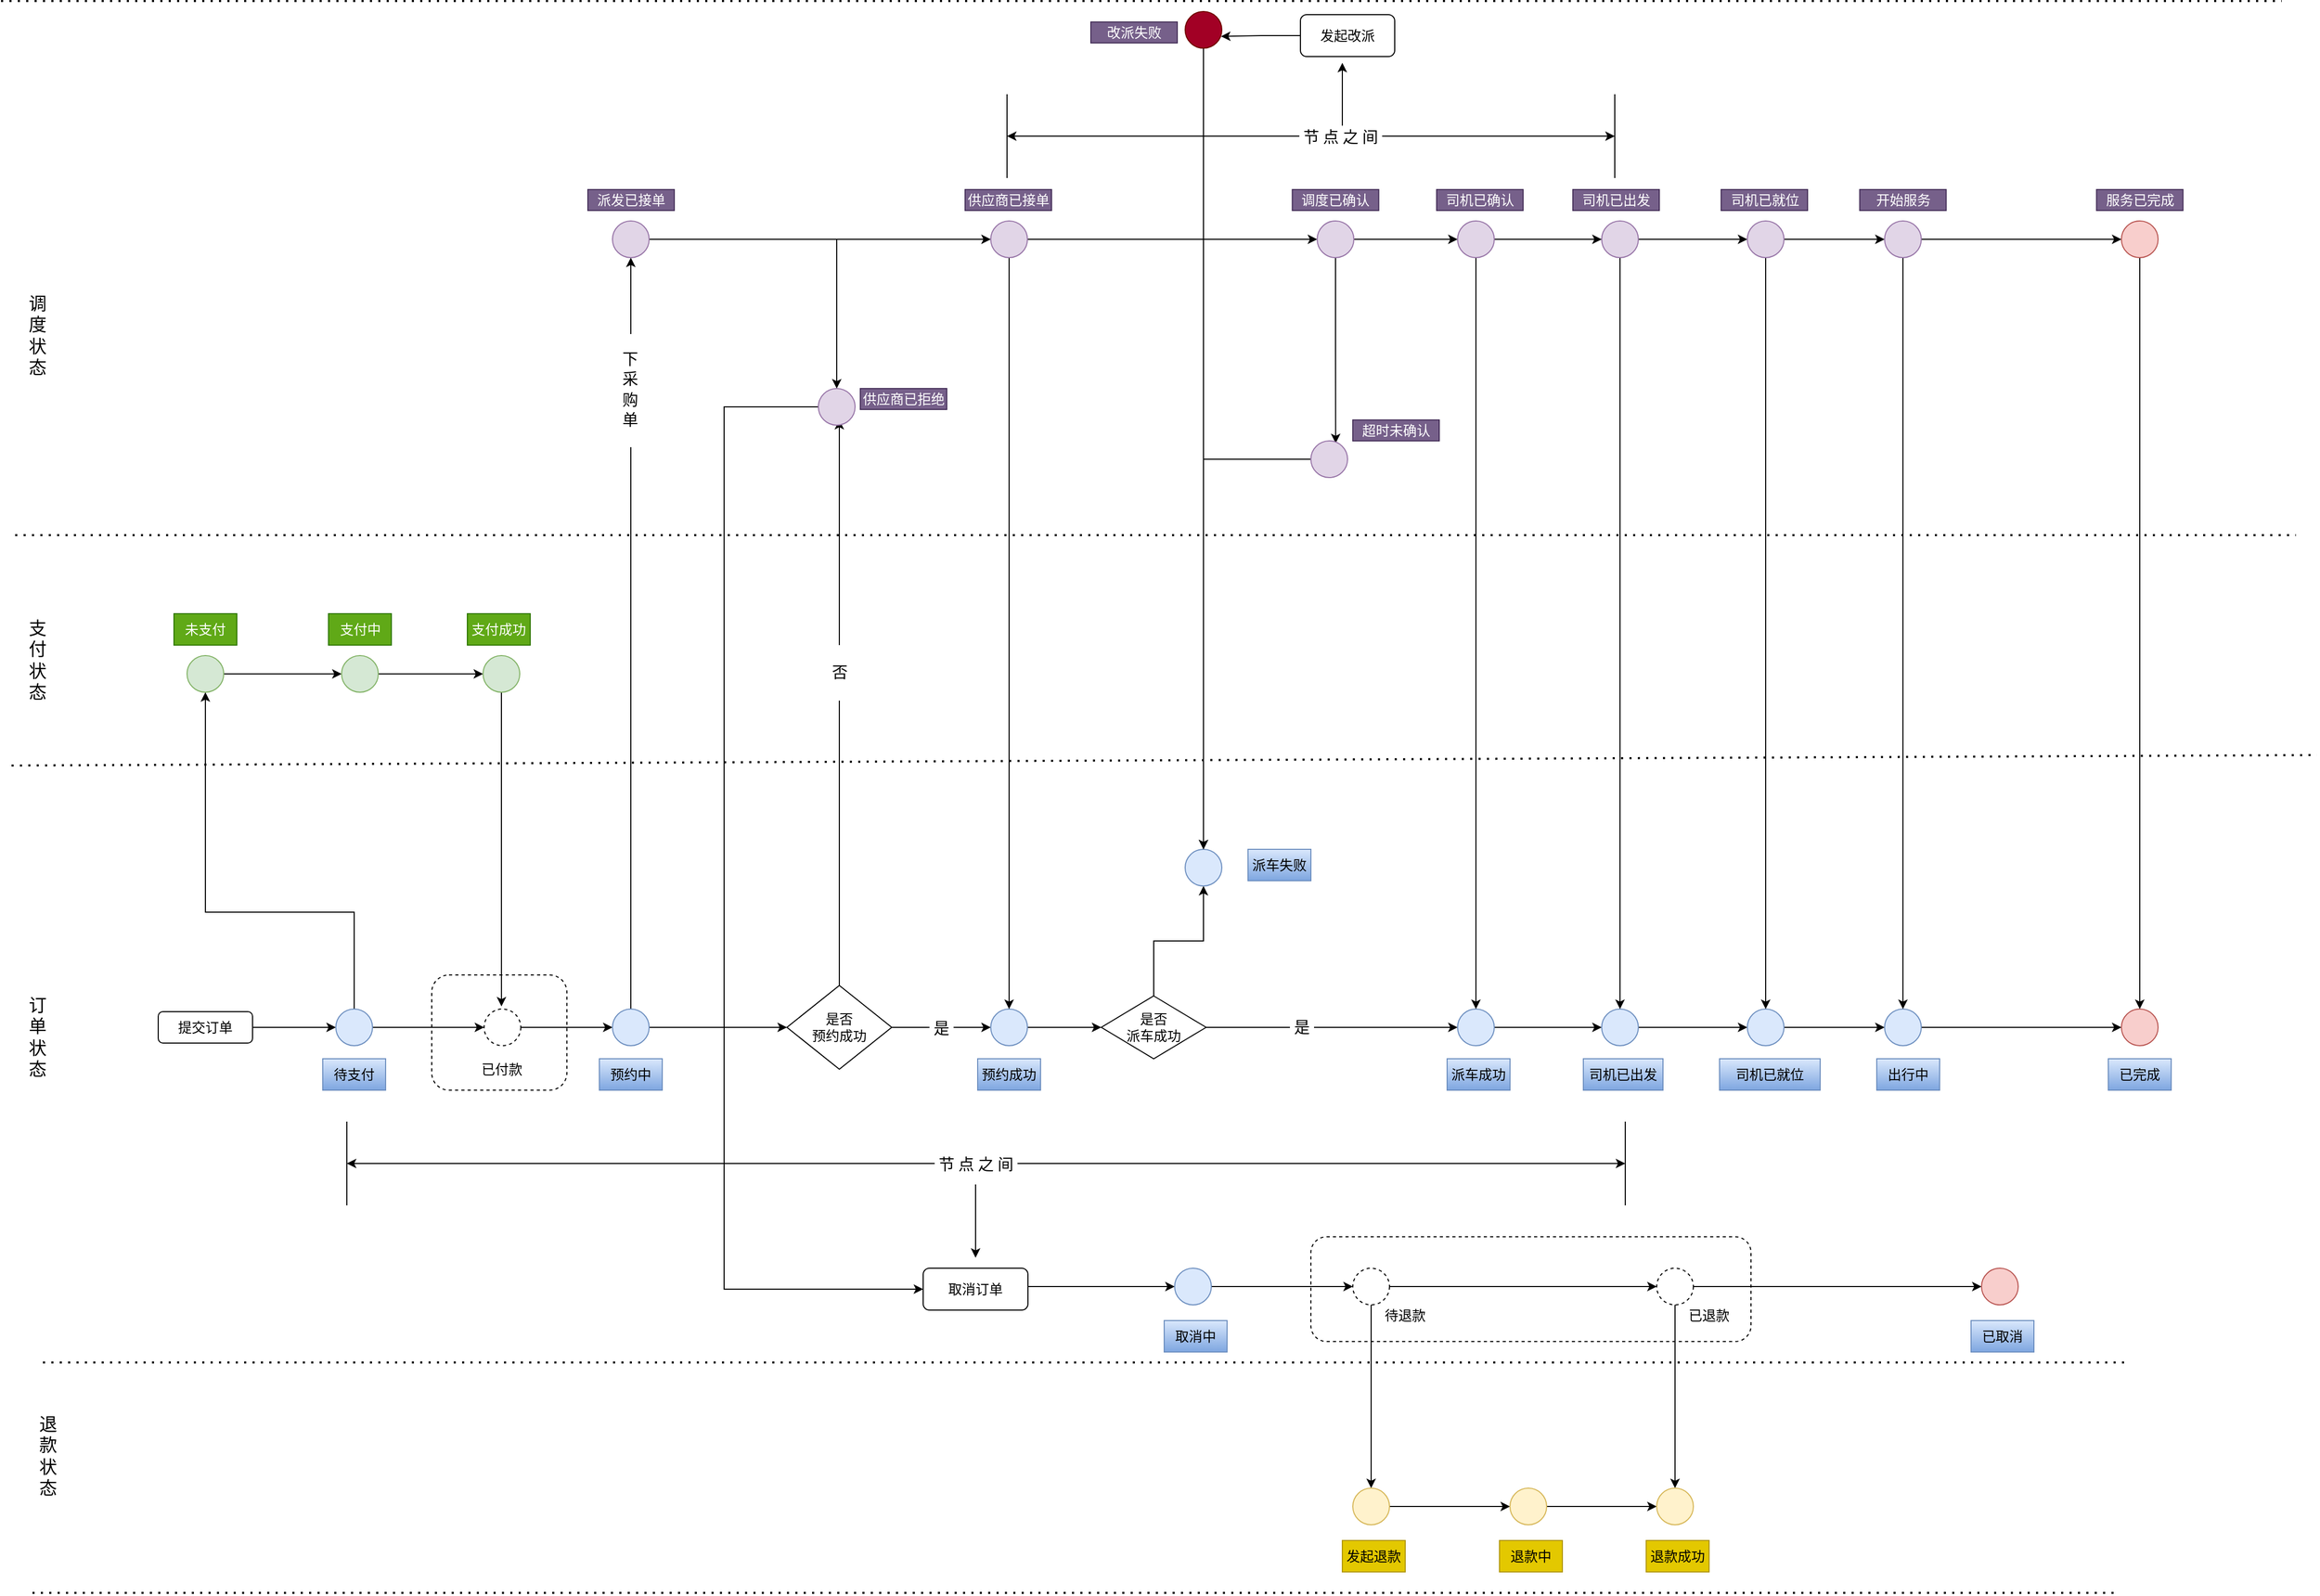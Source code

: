 <mxfile version="20.6.0" type="github">
  <diagram id="PnpnOwg6NZ7rMhOU_OSm" name="第 1 页">
    <mxGraphModel dx="2014" dy="2315" grid="1" gridSize="10" guides="0" tooltips="1" connect="1" arrows="1" fold="1" page="1" pageScale="1" pageWidth="827" pageHeight="1169" math="0" shadow="0">
      <root>
        <mxCell id="0" />
        <mxCell id="1" parent="0" />
        <mxCell id="ntMtaGVzAQOuyrXGlV1f-159" value="" style="rounded=1;whiteSpace=wrap;html=1;dashed=1;fontSize=13;" vertex="1" parent="1">
          <mxGeometry x="1310" y="1180" width="420" height="100" as="geometry" />
        </mxCell>
        <mxCell id="ntMtaGVzAQOuyrXGlV1f-15" value="" style="rounded=1;whiteSpace=wrap;html=1;dashed=1;fontSize=13;" vertex="1" parent="1">
          <mxGeometry x="471" y="930" width="129" height="110" as="geometry" />
        </mxCell>
        <mxCell id="ntMtaGVzAQOuyrXGlV1f-1" value="" style="endArrow=none;dashed=1;html=1;dashPattern=1 3;strokeWidth=2;rounded=0;" edge="1" parent="1">
          <mxGeometry width="50" height="50" relative="1" as="geometry">
            <mxPoint x="73.5" y="510" as="sourcePoint" />
            <mxPoint x="2250" y="510" as="targetPoint" />
          </mxGeometry>
        </mxCell>
        <mxCell id="ntMtaGVzAQOuyrXGlV1f-2" value="" style="endArrow=none;dashed=1;html=1;dashPattern=1 3;strokeWidth=2;rounded=0;" edge="1" parent="1">
          <mxGeometry width="50" height="50" relative="1" as="geometry">
            <mxPoint x="70" y="730" as="sourcePoint" />
            <mxPoint x="2270" y="720" as="targetPoint" />
          </mxGeometry>
        </mxCell>
        <mxCell id="ntMtaGVzAQOuyrXGlV1f-3" value="调度状态" style="text;html=1;strokeColor=none;fillColor=none;align=center;verticalAlign=middle;whiteSpace=wrap;rounded=0;fontSize=17;direction=south;" vertex="1" parent="1">
          <mxGeometry x="80" y="290" width="30" height="60" as="geometry" />
        </mxCell>
        <mxCell id="ntMtaGVzAQOuyrXGlV1f-5" value="支付状态" style="text;html=1;strokeColor=none;fillColor=none;align=center;verticalAlign=middle;whiteSpace=wrap;rounded=0;fontSize=17;direction=south;" vertex="1" parent="1">
          <mxGeometry x="80" y="600" width="30" height="60" as="geometry" />
        </mxCell>
        <mxCell id="ntMtaGVzAQOuyrXGlV1f-6" value="订单状态" style="text;html=1;strokeColor=none;fillColor=none;align=center;verticalAlign=middle;whiteSpace=wrap;rounded=0;fontSize=17;direction=south;" vertex="1" parent="1">
          <mxGeometry x="80" y="960" width="30" height="60" as="geometry" />
        </mxCell>
        <mxCell id="ntMtaGVzAQOuyrXGlV1f-29" style="edgeStyle=orthogonalEdgeStyle;rounded=0;orthogonalLoop=1;jettySize=auto;html=1;exitX=1;exitY=0.5;exitDx=0;exitDy=0;fontSize=13;" edge="1" parent="1" source="ntMtaGVzAQOuyrXGlV1f-8" target="ntMtaGVzAQOuyrXGlV1f-9">
          <mxGeometry relative="1" as="geometry" />
        </mxCell>
        <mxCell id="ntMtaGVzAQOuyrXGlV1f-8" value="提交订单" style="rounded=1;whiteSpace=wrap;html=1;fontSize=13;" vertex="1" parent="1">
          <mxGeometry x="210" y="965" width="90" height="30" as="geometry" />
        </mxCell>
        <mxCell id="ntMtaGVzAQOuyrXGlV1f-30" style="edgeStyle=orthogonalEdgeStyle;rounded=0;orthogonalLoop=1;jettySize=auto;html=1;entryX=0;entryY=0.5;entryDx=0;entryDy=0;fontSize=13;" edge="1" parent="1" source="ntMtaGVzAQOuyrXGlV1f-9" target="ntMtaGVzAQOuyrXGlV1f-11">
          <mxGeometry relative="1" as="geometry" />
        </mxCell>
        <mxCell id="ntMtaGVzAQOuyrXGlV1f-60" style="edgeStyle=orthogonalEdgeStyle;rounded=0;orthogonalLoop=1;jettySize=auto;html=1;entryX=0.5;entryY=1;entryDx=0;entryDy=0;fontSize=15;" edge="1" parent="1" source="ntMtaGVzAQOuyrXGlV1f-9" target="ntMtaGVzAQOuyrXGlV1f-58">
          <mxGeometry relative="1" as="geometry">
            <Array as="points">
              <mxPoint x="397" y="870" />
              <mxPoint x="255" y="870" />
            </Array>
          </mxGeometry>
        </mxCell>
        <mxCell id="ntMtaGVzAQOuyrXGlV1f-9" value="" style="ellipse;whiteSpace=wrap;html=1;aspect=fixed;fontSize=13;fillColor=#dae8fc;strokeColor=#6c8ebf;" vertex="1" parent="1">
          <mxGeometry x="379.5" y="962.5" width="35" height="35" as="geometry" />
        </mxCell>
        <mxCell id="ntMtaGVzAQOuyrXGlV1f-32" style="edgeStyle=orthogonalEdgeStyle;rounded=0;orthogonalLoop=1;jettySize=auto;html=1;entryX=0;entryY=0.5;entryDx=0;entryDy=0;fontSize=13;" edge="1" parent="1" source="ntMtaGVzAQOuyrXGlV1f-11" target="ntMtaGVzAQOuyrXGlV1f-12">
          <mxGeometry relative="1" as="geometry" />
        </mxCell>
        <mxCell id="ntMtaGVzAQOuyrXGlV1f-11" value="" style="ellipse;whiteSpace=wrap;html=1;aspect=fixed;fontSize=13;dashed=1;" vertex="1" parent="1">
          <mxGeometry x="521" y="962.5" width="35" height="35" as="geometry" />
        </mxCell>
        <mxCell id="ntMtaGVzAQOuyrXGlV1f-34" style="edgeStyle=orthogonalEdgeStyle;rounded=0;orthogonalLoop=1;jettySize=auto;html=1;fontSize=13;entryX=0;entryY=0.5;entryDx=0;entryDy=0;" edge="1" parent="1" source="ntMtaGVzAQOuyrXGlV1f-12" target="ntMtaGVzAQOuyrXGlV1f-19">
          <mxGeometry relative="1" as="geometry">
            <mxPoint x="780" y="980.5" as="targetPoint" />
          </mxGeometry>
        </mxCell>
        <mxCell id="ntMtaGVzAQOuyrXGlV1f-72" style="edgeStyle=orthogonalEdgeStyle;rounded=0;orthogonalLoop=1;jettySize=auto;html=1;entryX=0.5;entryY=1;entryDx=0;entryDy=0;fontSize=15;" edge="1" parent="1" source="ntMtaGVzAQOuyrXGlV1f-12" target="ntMtaGVzAQOuyrXGlV1f-70">
          <mxGeometry relative="1" as="geometry" />
        </mxCell>
        <mxCell id="ntMtaGVzAQOuyrXGlV1f-96" value="&lt;p style=&quot;line-height: 130%;&quot;&gt;下&lt;br&gt;采&lt;br&gt;购&lt;br&gt;单&lt;/p&gt;" style="edgeLabel;html=1;align=center;verticalAlign=middle;resizable=0;points=[];fontSize=15;fontFamily=Lucida Console;" vertex="1" connectable="0" parent="ntMtaGVzAQOuyrXGlV1f-72">
          <mxGeometry x="0.652" y="-4" relative="1" as="geometry">
            <mxPoint x="-5" y="1" as="offset" />
          </mxGeometry>
        </mxCell>
        <mxCell id="ntMtaGVzAQOuyrXGlV1f-12" value="" style="ellipse;whiteSpace=wrap;html=1;aspect=fixed;fontSize=13;fillColor=#dae8fc;strokeColor=#6c8ebf;" vertex="1" parent="1">
          <mxGeometry x="643.5" y="962.5" width="35" height="35" as="geometry" />
        </mxCell>
        <mxCell id="ntMtaGVzAQOuyrXGlV1f-35" style="edgeStyle=orthogonalEdgeStyle;rounded=0;orthogonalLoop=1;jettySize=auto;html=1;entryX=0;entryY=0.5;entryDx=0;entryDy=0;fontSize=13;" edge="1" parent="1" source="ntMtaGVzAQOuyrXGlV1f-19" target="ntMtaGVzAQOuyrXGlV1f-23">
          <mxGeometry relative="1" as="geometry" />
        </mxCell>
        <mxCell id="ntMtaGVzAQOuyrXGlV1f-36" value="&amp;nbsp;是&amp;nbsp;" style="edgeLabel;html=1;align=center;verticalAlign=middle;resizable=0;points=[];fontSize=15;" vertex="1" connectable="0" parent="ntMtaGVzAQOuyrXGlV1f-35">
          <mxGeometry x="-0.32" y="-4" relative="1" as="geometry">
            <mxPoint x="15" y="-4" as="offset" />
          </mxGeometry>
        </mxCell>
        <mxCell id="ntMtaGVzAQOuyrXGlV1f-219" style="edgeStyle=orthogonalEdgeStyle;rounded=0;orthogonalLoop=1;jettySize=auto;html=1;entryX=0.571;entryY=0.857;entryDx=0;entryDy=0;entryPerimeter=0;fontFamily=Lucida Console;fontSize=15;" edge="1" parent="1" source="ntMtaGVzAQOuyrXGlV1f-19" target="ntMtaGVzAQOuyrXGlV1f-117">
          <mxGeometry relative="1" as="geometry" />
        </mxCell>
        <mxCell id="ntMtaGVzAQOuyrXGlV1f-221" value="&lt;p style=&quot;line-height: 150%;&quot;&gt;否&lt;/p&gt;" style="edgeLabel;html=1;align=center;verticalAlign=middle;resizable=0;points=[];fontSize=15;fontFamily=Lucida Console;" vertex="1" connectable="0" parent="ntMtaGVzAQOuyrXGlV1f-219">
          <mxGeometry x="0.11" relative="1" as="geometry">
            <mxPoint as="offset" />
          </mxGeometry>
        </mxCell>
        <mxCell id="ntMtaGVzAQOuyrXGlV1f-19" value="是否&lt;br&gt;预约成功" style="rhombus;whiteSpace=wrap;html=1;fontSize=13;" vertex="1" parent="1">
          <mxGeometry x="810" y="940" width="100" height="80" as="geometry" />
        </mxCell>
        <mxCell id="ntMtaGVzAQOuyrXGlV1f-38" value="" style="edgeStyle=orthogonalEdgeStyle;rounded=0;orthogonalLoop=1;jettySize=auto;html=1;fontSize=15;entryX=0;entryY=0.5;entryDx=0;entryDy=0;" edge="1" parent="1" source="ntMtaGVzAQOuyrXGlV1f-23" target="ntMtaGVzAQOuyrXGlV1f-39">
          <mxGeometry relative="1" as="geometry">
            <mxPoint x="1127" y="980" as="targetPoint" />
          </mxGeometry>
        </mxCell>
        <mxCell id="ntMtaGVzAQOuyrXGlV1f-23" value="" style="ellipse;whiteSpace=wrap;html=1;aspect=fixed;fontSize=13;fillColor=#dae8fc;strokeColor=#6c8ebf;" vertex="1" parent="1">
          <mxGeometry x="1004.5" y="962.5" width="35" height="35" as="geometry" />
        </mxCell>
        <mxCell id="ntMtaGVzAQOuyrXGlV1f-25" value="待支付" style="text;html=1;strokeColor=#6c8ebf;fillColor=#dae8fc;align=center;verticalAlign=middle;whiteSpace=wrap;rounded=0;fontSize=13;gradientColor=#7ea6e0;" vertex="1" parent="1">
          <mxGeometry x="367" y="1010" width="60" height="30" as="geometry" />
        </mxCell>
        <mxCell id="ntMtaGVzAQOuyrXGlV1f-26" value="已付款" style="text;html=1;strokeColor=none;fillColor=none;align=center;verticalAlign=middle;whiteSpace=wrap;rounded=0;fontSize=13;" vertex="1" parent="1">
          <mxGeometry x="507.5" y="1005" width="60" height="30" as="geometry" />
        </mxCell>
        <mxCell id="ntMtaGVzAQOuyrXGlV1f-27" value="预约中" style="text;html=1;strokeColor=#6c8ebf;fillColor=#dae8fc;align=center;verticalAlign=middle;whiteSpace=wrap;rounded=0;fontSize=13;gradientColor=#7ea6e0;" vertex="1" parent="1">
          <mxGeometry x="631" y="1010" width="60" height="30" as="geometry" />
        </mxCell>
        <mxCell id="ntMtaGVzAQOuyrXGlV1f-28" value="预约成功" style="text;html=1;strokeColor=#6c8ebf;fillColor=#dae8fc;align=center;verticalAlign=middle;whiteSpace=wrap;rounded=0;fontSize=13;gradientColor=#7ea6e0;" vertex="1" parent="1">
          <mxGeometry x="992" y="1010" width="60" height="30" as="geometry" />
        </mxCell>
        <mxCell id="ntMtaGVzAQOuyrXGlV1f-42" style="edgeStyle=orthogonalEdgeStyle;rounded=0;orthogonalLoop=1;jettySize=auto;html=1;exitX=1;exitY=0.5;exitDx=0;exitDy=0;entryX=0;entryY=0.5;entryDx=0;entryDy=0;fontSize=15;" edge="1" parent="1" source="ntMtaGVzAQOuyrXGlV1f-39" target="ntMtaGVzAQOuyrXGlV1f-40">
          <mxGeometry relative="1" as="geometry">
            <Array as="points">
              <mxPoint x="1280" y="980" />
              <mxPoint x="1280" y="980" />
            </Array>
          </mxGeometry>
        </mxCell>
        <mxCell id="ntMtaGVzAQOuyrXGlV1f-57" value="&amp;nbsp;是&amp;nbsp;" style="edgeLabel;html=1;align=center;verticalAlign=middle;resizable=0;points=[];fontSize=15;" vertex="1" connectable="0" parent="ntMtaGVzAQOuyrXGlV1f-42">
          <mxGeometry x="-0.242" y="1" relative="1" as="geometry">
            <mxPoint as="offset" />
          </mxGeometry>
        </mxCell>
        <mxCell id="ntMtaGVzAQOuyrXGlV1f-172" value="" style="edgeStyle=orthogonalEdgeStyle;rounded=0;orthogonalLoop=1;jettySize=auto;html=1;fontFamily=Lucida Console;fontSize=15;entryX=0.5;entryY=1;entryDx=0;entryDy=0;" edge="1" parent="1" source="ntMtaGVzAQOuyrXGlV1f-39" target="ntMtaGVzAQOuyrXGlV1f-165">
          <mxGeometry relative="1" as="geometry">
            <mxPoint x="1170" y="930" as="targetPoint" />
          </mxGeometry>
        </mxCell>
        <mxCell id="ntMtaGVzAQOuyrXGlV1f-39" value="是否&lt;br&gt;派车成功" style="rhombus;whiteSpace=wrap;html=1;fontSize=13;" vertex="1" parent="1">
          <mxGeometry x="1110" y="950" width="100" height="60" as="geometry" />
        </mxCell>
        <mxCell id="ntMtaGVzAQOuyrXGlV1f-53" style="edgeStyle=orthogonalEdgeStyle;rounded=0;orthogonalLoop=1;jettySize=auto;html=1;entryX=0;entryY=0.5;entryDx=0;entryDy=0;fontSize=15;" edge="1" parent="1" source="ntMtaGVzAQOuyrXGlV1f-40" target="ntMtaGVzAQOuyrXGlV1f-45">
          <mxGeometry relative="1" as="geometry" />
        </mxCell>
        <mxCell id="ntMtaGVzAQOuyrXGlV1f-40" value="" style="ellipse;whiteSpace=wrap;html=1;aspect=fixed;fontSize=13;fillColor=#dae8fc;strokeColor=#6c8ebf;" vertex="1" parent="1">
          <mxGeometry x="1450" y="962.5" width="35" height="35" as="geometry" />
        </mxCell>
        <mxCell id="ntMtaGVzAQOuyrXGlV1f-41" value="派车成功" style="text;html=1;strokeColor=#6c8ebf;fillColor=#dae8fc;align=center;verticalAlign=middle;whiteSpace=wrap;rounded=0;fontSize=13;gradientColor=#7ea6e0;" vertex="1" parent="1">
          <mxGeometry x="1440" y="1010" width="60" height="30" as="geometry" />
        </mxCell>
        <mxCell id="ntMtaGVzAQOuyrXGlV1f-54" style="edgeStyle=orthogonalEdgeStyle;rounded=0;orthogonalLoop=1;jettySize=auto;html=1;entryX=0;entryY=0.5;entryDx=0;entryDy=0;fontSize=15;" edge="1" parent="1" source="ntMtaGVzAQOuyrXGlV1f-45" target="ntMtaGVzAQOuyrXGlV1f-47">
          <mxGeometry relative="1" as="geometry" />
        </mxCell>
        <mxCell id="ntMtaGVzAQOuyrXGlV1f-45" value="" style="ellipse;whiteSpace=wrap;html=1;aspect=fixed;fontSize=13;fillColor=#dae8fc;strokeColor=#6c8ebf;" vertex="1" parent="1">
          <mxGeometry x="1587.5" y="962.5" width="35" height="35" as="geometry" />
        </mxCell>
        <mxCell id="ntMtaGVzAQOuyrXGlV1f-46" value="司机已出发" style="text;html=1;strokeColor=#6c8ebf;fillColor=#dae8fc;align=center;verticalAlign=middle;whiteSpace=wrap;rounded=0;fontSize=13;gradientColor=#7ea6e0;" vertex="1" parent="1">
          <mxGeometry x="1570" y="1010" width="76" height="30" as="geometry" />
        </mxCell>
        <mxCell id="ntMtaGVzAQOuyrXGlV1f-55" style="edgeStyle=orthogonalEdgeStyle;rounded=0;orthogonalLoop=1;jettySize=auto;html=1;entryX=0;entryY=0.5;entryDx=0;entryDy=0;fontSize=15;" edge="1" parent="1" source="ntMtaGVzAQOuyrXGlV1f-47" target="ntMtaGVzAQOuyrXGlV1f-49">
          <mxGeometry relative="1" as="geometry" />
        </mxCell>
        <mxCell id="ntMtaGVzAQOuyrXGlV1f-47" value="" style="ellipse;whiteSpace=wrap;html=1;aspect=fixed;fontSize=13;fillColor=#dae8fc;strokeColor=#6c8ebf;" vertex="1" parent="1">
          <mxGeometry x="1726.5" y="962.5" width="35" height="35" as="geometry" />
        </mxCell>
        <mxCell id="ntMtaGVzAQOuyrXGlV1f-48" value="司机已就位" style="text;html=1;strokeColor=#6c8ebf;fillColor=#dae8fc;align=center;verticalAlign=middle;whiteSpace=wrap;rounded=0;fontSize=13;gradientColor=#7ea6e0;" vertex="1" parent="1">
          <mxGeometry x="1700" y="1010" width="96" height="30" as="geometry" />
        </mxCell>
        <mxCell id="ntMtaGVzAQOuyrXGlV1f-56" style="edgeStyle=orthogonalEdgeStyle;rounded=0;orthogonalLoop=1;jettySize=auto;html=1;entryX=0;entryY=0.5;entryDx=0;entryDy=0;fontSize=15;" edge="1" parent="1" source="ntMtaGVzAQOuyrXGlV1f-49" target="ntMtaGVzAQOuyrXGlV1f-51">
          <mxGeometry relative="1" as="geometry" />
        </mxCell>
        <mxCell id="ntMtaGVzAQOuyrXGlV1f-49" value="" style="ellipse;whiteSpace=wrap;html=1;aspect=fixed;fontSize=13;fillColor=#dae8fc;strokeColor=#6c8ebf;" vertex="1" parent="1">
          <mxGeometry x="1857.5" y="962.5" width="35" height="35" as="geometry" />
        </mxCell>
        <mxCell id="ntMtaGVzAQOuyrXGlV1f-50" value="出行中" style="text;html=1;strokeColor=#6c8ebf;fillColor=#dae8fc;align=center;verticalAlign=middle;whiteSpace=wrap;rounded=0;fontSize=13;gradientColor=#7ea6e0;" vertex="1" parent="1">
          <mxGeometry x="1850" y="1010" width="60" height="30" as="geometry" />
        </mxCell>
        <mxCell id="ntMtaGVzAQOuyrXGlV1f-51" value="" style="ellipse;whiteSpace=wrap;html=1;aspect=fixed;fontSize=13;fillColor=#f8cecc;strokeColor=#b85450;" vertex="1" parent="1">
          <mxGeometry x="2083.5" y="962.5" width="35" height="35" as="geometry" />
        </mxCell>
        <mxCell id="ntMtaGVzAQOuyrXGlV1f-52" value="已完成" style="text;html=1;strokeColor=#6c8ebf;fillColor=#dae8fc;align=center;verticalAlign=middle;whiteSpace=wrap;rounded=0;fontSize=13;gradientColor=#7ea6e0;" vertex="1" parent="1">
          <mxGeometry x="2071" y="1010" width="60" height="30" as="geometry" />
        </mxCell>
        <mxCell id="ntMtaGVzAQOuyrXGlV1f-67" style="edgeStyle=orthogonalEdgeStyle;rounded=0;orthogonalLoop=1;jettySize=auto;html=1;exitX=1;exitY=0.5;exitDx=0;exitDy=0;entryX=0;entryY=0.5;entryDx=0;entryDy=0;fontSize=15;" edge="1" parent="1" source="ntMtaGVzAQOuyrXGlV1f-58" target="ntMtaGVzAQOuyrXGlV1f-63">
          <mxGeometry relative="1" as="geometry" />
        </mxCell>
        <mxCell id="ntMtaGVzAQOuyrXGlV1f-58" value="" style="ellipse;whiteSpace=wrap;html=1;aspect=fixed;fontSize=13;fillColor=#d5e8d4;strokeColor=#82b366;" vertex="1" parent="1">
          <mxGeometry x="237.5" y="625" width="35" height="35" as="geometry" />
        </mxCell>
        <mxCell id="ntMtaGVzAQOuyrXGlV1f-59" value="未支付" style="text;html=1;strokeColor=#2D7600;fillColor=#60a917;align=center;verticalAlign=middle;whiteSpace=wrap;rounded=0;fontSize=13;fontColor=#ffffff;" vertex="1" parent="1">
          <mxGeometry x="225" y="585" width="60" height="30" as="geometry" />
        </mxCell>
        <mxCell id="ntMtaGVzAQOuyrXGlV1f-68" style="edgeStyle=orthogonalEdgeStyle;rounded=0;orthogonalLoop=1;jettySize=auto;html=1;entryX=0;entryY=0.5;entryDx=0;entryDy=0;fontSize=15;" edge="1" parent="1" source="ntMtaGVzAQOuyrXGlV1f-63" target="ntMtaGVzAQOuyrXGlV1f-64">
          <mxGeometry relative="1" as="geometry" />
        </mxCell>
        <mxCell id="ntMtaGVzAQOuyrXGlV1f-63" value="" style="ellipse;whiteSpace=wrap;html=1;aspect=fixed;fontSize=13;fillColor=#d5e8d4;strokeColor=#82b366;" vertex="1" parent="1">
          <mxGeometry x="385" y="625" width="35" height="35" as="geometry" />
        </mxCell>
        <mxCell id="ntMtaGVzAQOuyrXGlV1f-224" style="edgeStyle=orthogonalEdgeStyle;rounded=0;orthogonalLoop=1;jettySize=auto;html=1;entryX=0.516;entryY=0.273;entryDx=0;entryDy=0;entryPerimeter=0;fontFamily=Lucida Console;fontSize=15;" edge="1" parent="1" source="ntMtaGVzAQOuyrXGlV1f-64" target="ntMtaGVzAQOuyrXGlV1f-15">
          <mxGeometry relative="1" as="geometry" />
        </mxCell>
        <mxCell id="ntMtaGVzAQOuyrXGlV1f-64" value="" style="ellipse;whiteSpace=wrap;html=1;aspect=fixed;fontSize=13;fillColor=#d5e8d4;strokeColor=#82b366;" vertex="1" parent="1">
          <mxGeometry x="520" y="625" width="35" height="35" as="geometry" />
        </mxCell>
        <mxCell id="ntMtaGVzAQOuyrXGlV1f-65" value="支付中" style="text;html=1;strokeColor=#2D7600;fillColor=#60a917;align=center;verticalAlign=middle;whiteSpace=wrap;rounded=0;fontSize=13;fontColor=#ffffff;" vertex="1" parent="1">
          <mxGeometry x="372.5" y="585" width="60" height="30" as="geometry" />
        </mxCell>
        <mxCell id="ntMtaGVzAQOuyrXGlV1f-66" value="支付成功" style="text;html=1;strokeColor=#2D7600;fillColor=#60a917;align=center;verticalAlign=middle;whiteSpace=wrap;rounded=0;fontSize=13;fontColor=#ffffff;" vertex="1" parent="1">
          <mxGeometry x="505" y="585" width="60" height="30" as="geometry" />
        </mxCell>
        <mxCell id="ntMtaGVzAQOuyrXGlV1f-98" style="edgeStyle=orthogonalEdgeStyle;rounded=0;orthogonalLoop=1;jettySize=auto;html=1;exitX=1;exitY=0.5;exitDx=0;exitDy=0;entryX=0;entryY=0.5;entryDx=0;entryDy=0;fontFamily=Lucida Console;fontSize=15;" edge="1" parent="1" source="ntMtaGVzAQOuyrXGlV1f-70" target="ntMtaGVzAQOuyrXGlV1f-75">
          <mxGeometry relative="1" as="geometry" />
        </mxCell>
        <mxCell id="ntMtaGVzAQOuyrXGlV1f-119" style="edgeStyle=orthogonalEdgeStyle;rounded=0;orthogonalLoop=1;jettySize=auto;html=1;fontFamily=Lucida Console;fontSize=15;" edge="1" parent="1" source="ntMtaGVzAQOuyrXGlV1f-70" target="ntMtaGVzAQOuyrXGlV1f-117">
          <mxGeometry relative="1" as="geometry" />
        </mxCell>
        <mxCell id="ntMtaGVzAQOuyrXGlV1f-70" value="" style="ellipse;whiteSpace=wrap;html=1;aspect=fixed;fontSize=13;fillColor=#e1d5e7;strokeColor=#9673a6;" vertex="1" parent="1">
          <mxGeometry x="643.5" y="210" width="35" height="35" as="geometry" />
        </mxCell>
        <mxCell id="ntMtaGVzAQOuyrXGlV1f-78" style="edgeStyle=orthogonalEdgeStyle;rounded=0;orthogonalLoop=1;jettySize=auto;html=1;fontSize=17;" edge="1" parent="1" source="ntMtaGVzAQOuyrXGlV1f-75" target="ntMtaGVzAQOuyrXGlV1f-23">
          <mxGeometry relative="1" as="geometry" />
        </mxCell>
        <mxCell id="ntMtaGVzAQOuyrXGlV1f-99" style="edgeStyle=orthogonalEdgeStyle;rounded=0;orthogonalLoop=1;jettySize=auto;html=1;entryX=0;entryY=0.5;entryDx=0;entryDy=0;fontFamily=Lucida Console;fontSize=15;" edge="1" parent="1" source="ntMtaGVzAQOuyrXGlV1f-75" target="ntMtaGVzAQOuyrXGlV1f-79">
          <mxGeometry relative="1" as="geometry" />
        </mxCell>
        <mxCell id="ntMtaGVzAQOuyrXGlV1f-75" value="" style="ellipse;whiteSpace=wrap;html=1;aspect=fixed;fontSize=13;fillColor=#e1d5e7;strokeColor=#9673a6;" vertex="1" parent="1">
          <mxGeometry x="1004.5" y="210" width="35" height="35" as="geometry" />
        </mxCell>
        <mxCell id="ntMtaGVzAQOuyrXGlV1f-186" style="edgeStyle=orthogonalEdgeStyle;rounded=0;orthogonalLoop=1;jettySize=auto;html=1;entryX=0;entryY=0.5;entryDx=0;entryDy=0;fontFamily=Lucida Console;fontSize=15;" edge="1" parent="1" source="ntMtaGVzAQOuyrXGlV1f-79" target="ntMtaGVzAQOuyrXGlV1f-183">
          <mxGeometry relative="1" as="geometry" />
        </mxCell>
        <mxCell id="ntMtaGVzAQOuyrXGlV1f-218" style="edgeStyle=orthogonalEdgeStyle;rounded=0;orthogonalLoop=1;jettySize=auto;html=1;entryX=0.676;entryY=0.064;entryDx=0;entryDy=0;entryPerimeter=0;fontFamily=Lucida Console;fontSize=15;" edge="1" parent="1" source="ntMtaGVzAQOuyrXGlV1f-79" target="ntMtaGVzAQOuyrXGlV1f-174">
          <mxGeometry relative="1" as="geometry" />
        </mxCell>
        <mxCell id="ntMtaGVzAQOuyrXGlV1f-79" value="" style="ellipse;whiteSpace=wrap;html=1;aspect=fixed;fontSize=13;fillColor=#e1d5e7;strokeColor=#9673a6;" vertex="1" parent="1">
          <mxGeometry x="1316" y="210" width="35" height="35" as="geometry" />
        </mxCell>
        <mxCell id="ntMtaGVzAQOuyrXGlV1f-91" style="edgeStyle=orthogonalEdgeStyle;rounded=0;orthogonalLoop=1;jettySize=auto;html=1;entryX=0.5;entryY=0;entryDx=0;entryDy=0;fontSize=17;" edge="1" parent="1" source="ntMtaGVzAQOuyrXGlV1f-80" target="ntMtaGVzAQOuyrXGlV1f-45">
          <mxGeometry relative="1" as="geometry" />
        </mxCell>
        <mxCell id="ntMtaGVzAQOuyrXGlV1f-101" style="edgeStyle=orthogonalEdgeStyle;rounded=0;orthogonalLoop=1;jettySize=auto;html=1;fontFamily=Lucida Console;fontSize=15;" edge="1" parent="1" source="ntMtaGVzAQOuyrXGlV1f-80" target="ntMtaGVzAQOuyrXGlV1f-81">
          <mxGeometry relative="1" as="geometry" />
        </mxCell>
        <mxCell id="ntMtaGVzAQOuyrXGlV1f-80" value="" style="ellipse;whiteSpace=wrap;html=1;aspect=fixed;fontSize=13;fillColor=#e1d5e7;strokeColor=#9673a6;" vertex="1" parent="1">
          <mxGeometry x="1587.5" y="210" width="35" height="35" as="geometry" />
        </mxCell>
        <mxCell id="ntMtaGVzAQOuyrXGlV1f-92" style="edgeStyle=orthogonalEdgeStyle;rounded=0;orthogonalLoop=1;jettySize=auto;html=1;entryX=0.5;entryY=0;entryDx=0;entryDy=0;fontSize=17;" edge="1" parent="1" source="ntMtaGVzAQOuyrXGlV1f-81" target="ntMtaGVzAQOuyrXGlV1f-47">
          <mxGeometry relative="1" as="geometry" />
        </mxCell>
        <mxCell id="ntMtaGVzAQOuyrXGlV1f-102" style="edgeStyle=orthogonalEdgeStyle;rounded=0;orthogonalLoop=1;jettySize=auto;html=1;entryX=0;entryY=0.5;entryDx=0;entryDy=0;fontFamily=Lucida Console;fontSize=15;" edge="1" parent="1" source="ntMtaGVzAQOuyrXGlV1f-81" target="ntMtaGVzAQOuyrXGlV1f-82">
          <mxGeometry relative="1" as="geometry" />
        </mxCell>
        <mxCell id="ntMtaGVzAQOuyrXGlV1f-81" value="" style="ellipse;whiteSpace=wrap;html=1;aspect=fixed;fontSize=13;fillColor=#e1d5e7;strokeColor=#9673a6;" vertex="1" parent="1">
          <mxGeometry x="1726.5" y="210" width="35" height="35" as="geometry" />
        </mxCell>
        <mxCell id="ntMtaGVzAQOuyrXGlV1f-93" style="edgeStyle=orthogonalEdgeStyle;rounded=0;orthogonalLoop=1;jettySize=auto;html=1;entryX=0.5;entryY=0;entryDx=0;entryDy=0;fontSize=17;" edge="1" parent="1" source="ntMtaGVzAQOuyrXGlV1f-82" target="ntMtaGVzAQOuyrXGlV1f-49">
          <mxGeometry relative="1" as="geometry" />
        </mxCell>
        <mxCell id="ntMtaGVzAQOuyrXGlV1f-103" style="edgeStyle=orthogonalEdgeStyle;rounded=0;orthogonalLoop=1;jettySize=auto;html=1;entryX=0;entryY=0.5;entryDx=0;entryDy=0;fontFamily=Lucida Console;fontSize=15;" edge="1" parent="1" source="ntMtaGVzAQOuyrXGlV1f-82" target="ntMtaGVzAQOuyrXGlV1f-83">
          <mxGeometry relative="1" as="geometry" />
        </mxCell>
        <mxCell id="ntMtaGVzAQOuyrXGlV1f-82" value="" style="ellipse;whiteSpace=wrap;html=1;aspect=fixed;fontSize=13;fillColor=#e1d5e7;strokeColor=#9673a6;" vertex="1" parent="1">
          <mxGeometry x="1857.5" y="210" width="35" height="35" as="geometry" />
        </mxCell>
        <mxCell id="ntMtaGVzAQOuyrXGlV1f-94" style="edgeStyle=orthogonalEdgeStyle;rounded=0;orthogonalLoop=1;jettySize=auto;html=1;entryX=0.5;entryY=0;entryDx=0;entryDy=0;fontSize=17;" edge="1" parent="1" source="ntMtaGVzAQOuyrXGlV1f-83" target="ntMtaGVzAQOuyrXGlV1f-51">
          <mxGeometry relative="1" as="geometry" />
        </mxCell>
        <mxCell id="ntMtaGVzAQOuyrXGlV1f-83" value="" style="ellipse;whiteSpace=wrap;html=1;aspect=fixed;fontSize=13;fillColor=#f8cecc;strokeColor=#b85450;" vertex="1" parent="1">
          <mxGeometry x="2083.5" y="210" width="35" height="35" as="geometry" />
        </mxCell>
        <mxCell id="ntMtaGVzAQOuyrXGlV1f-85" value="调度已确认" style="text;html=1;strokeColor=#432D57;fillColor=#76608a;align=center;verticalAlign=middle;whiteSpace=wrap;rounded=0;fontSize=13;fontColor=#ffffff;" vertex="1" parent="1">
          <mxGeometry x="1292.25" y="180" width="82.5" height="20" as="geometry" />
        </mxCell>
        <mxCell id="ntMtaGVzAQOuyrXGlV1f-86" value="司机已出发" style="text;html=1;strokeColor=#432D57;fillColor=#76608a;align=center;verticalAlign=middle;whiteSpace=wrap;rounded=0;fontSize=13;fontColor=#ffffff;" vertex="1" parent="1">
          <mxGeometry x="1560" y="180" width="82.5" height="20" as="geometry" />
        </mxCell>
        <mxCell id="ntMtaGVzAQOuyrXGlV1f-87" value="司机已就位" style="text;html=1;strokeColor=#432D57;fillColor=#76608a;align=center;verticalAlign=middle;whiteSpace=wrap;rounded=0;fontSize=13;fontColor=#ffffff;" vertex="1" parent="1">
          <mxGeometry x="1701.5" y="180" width="82.5" height="20" as="geometry" />
        </mxCell>
        <mxCell id="ntMtaGVzAQOuyrXGlV1f-88" value="开始服务" style="text;html=1;strokeColor=#432D57;fillColor=#76608a;align=center;verticalAlign=middle;whiteSpace=wrap;rounded=0;fontSize=13;fontColor=#ffffff;" vertex="1" parent="1">
          <mxGeometry x="1833.75" y="180" width="82.5" height="20" as="geometry" />
        </mxCell>
        <mxCell id="ntMtaGVzAQOuyrXGlV1f-89" value="服务已完成" style="text;html=1;strokeColor=#432D57;fillColor=#76608a;align=center;verticalAlign=middle;whiteSpace=wrap;rounded=0;fontSize=13;fontColor=#ffffff;" vertex="1" parent="1">
          <mxGeometry x="2059.75" y="180" width="82.5" height="20" as="geometry" />
        </mxCell>
        <mxCell id="ntMtaGVzAQOuyrXGlV1f-97" value="派发已接单" style="text;html=1;strokeColor=#432D57;fillColor=#76608a;align=center;verticalAlign=middle;whiteSpace=wrap;rounded=0;fontSize=13;fontFamily=Lucida Console;fontColor=#ffffff;" vertex="1" parent="1">
          <mxGeometry x="620" y="180" width="82.5" height="20" as="geometry" />
        </mxCell>
        <mxCell id="ntMtaGVzAQOuyrXGlV1f-105" value="供应商已接单" style="text;html=1;strokeColor=#432D57;fillColor=#76608a;align=center;verticalAlign=middle;whiteSpace=wrap;rounded=0;fontSize=13;fontFamily=Lucida Console;fontColor=#ffffff;" vertex="1" parent="1">
          <mxGeometry x="980" y="180" width="82.5" height="20" as="geometry" />
        </mxCell>
        <mxCell id="ntMtaGVzAQOuyrXGlV1f-108" value="供应商已拒绝" style="text;html=1;strokeColor=#432D57;fillColor=#76608a;align=center;verticalAlign=middle;whiteSpace=wrap;rounded=0;fontSize=13;fontFamily=Lucida Console;fontColor=#ffffff;" vertex="1" parent="1">
          <mxGeometry x="880" y="370" width="82.5" height="20" as="geometry" />
        </mxCell>
        <mxCell id="ntMtaGVzAQOuyrXGlV1f-122" style="edgeStyle=orthogonalEdgeStyle;rounded=0;orthogonalLoop=1;jettySize=auto;html=1;fontFamily=Lucida Console;fontSize=15;entryX=0;entryY=0.5;entryDx=0;entryDy=0;" edge="1" parent="1" source="ntMtaGVzAQOuyrXGlV1f-117" target="ntMtaGVzAQOuyrXGlV1f-127">
          <mxGeometry relative="1" as="geometry">
            <mxPoint x="758" y="1190" as="targetPoint" />
            <Array as="points">
              <mxPoint x="750" y="388" />
              <mxPoint x="750" y="1230" />
            </Array>
          </mxGeometry>
        </mxCell>
        <mxCell id="ntMtaGVzAQOuyrXGlV1f-117" value="" style="ellipse;whiteSpace=wrap;html=1;aspect=fixed;fontSize=13;fillColor=#e1d5e7;strokeColor=#9673a6;" vertex="1" parent="1">
          <mxGeometry x="840" y="370" width="35" height="35" as="geometry" />
        </mxCell>
        <mxCell id="ntMtaGVzAQOuyrXGlV1f-123" value="" style="endArrow=none;html=1;rounded=0;fontFamily=Lucida Console;fontSize=15;" edge="1" parent="1">
          <mxGeometry width="50" height="50" relative="1" as="geometry">
            <mxPoint x="390" y="1150" as="sourcePoint" />
            <mxPoint x="390" y="1070" as="targetPoint" />
          </mxGeometry>
        </mxCell>
        <mxCell id="ntMtaGVzAQOuyrXGlV1f-124" value="" style="endArrow=none;html=1;rounded=0;fontFamily=Lucida Console;fontSize=15;" edge="1" parent="1">
          <mxGeometry width="50" height="50" relative="1" as="geometry">
            <mxPoint x="1610" y="1150" as="sourcePoint" />
            <mxPoint x="1610" y="1070" as="targetPoint" />
          </mxGeometry>
        </mxCell>
        <mxCell id="ntMtaGVzAQOuyrXGlV1f-126" value="" style="endArrow=classic;startArrow=classic;html=1;rounded=0;fontFamily=Lucida Console;fontSize=15;" edge="1" parent="1">
          <mxGeometry width="50" height="50" relative="1" as="geometry">
            <mxPoint x="390" y="1110" as="sourcePoint" />
            <mxPoint x="1610" y="1110" as="targetPoint" />
          </mxGeometry>
        </mxCell>
        <mxCell id="ntMtaGVzAQOuyrXGlV1f-128" value="&amp;nbsp;节 点 之 间&amp;nbsp;" style="edgeLabel;html=1;align=center;verticalAlign=middle;resizable=0;points=[];fontSize=15;fontFamily=Lucida Console;spacingLeft=9;spacingRight=9;" vertex="1" connectable="0" parent="ntMtaGVzAQOuyrXGlV1f-126">
          <mxGeometry x="-0.12" relative="1" as="geometry">
            <mxPoint x="63" as="offset" />
          </mxGeometry>
        </mxCell>
        <mxCell id="ntMtaGVzAQOuyrXGlV1f-142" style="edgeStyle=orthogonalEdgeStyle;rounded=0;orthogonalLoop=1;jettySize=auto;html=1;fontFamily=Lucida Console;fontSize=15;entryX=0;entryY=0.5;entryDx=0;entryDy=0;" edge="1" parent="1" source="ntMtaGVzAQOuyrXGlV1f-127" target="ntMtaGVzAQOuyrXGlV1f-143">
          <mxGeometry relative="1" as="geometry">
            <mxPoint x="1125" y="1225" as="targetPoint" />
            <Array as="points">
              <mxPoint x="1090" y="1228" />
            </Array>
          </mxGeometry>
        </mxCell>
        <mxCell id="ntMtaGVzAQOuyrXGlV1f-127" value="取消订单" style="rounded=1;whiteSpace=wrap;html=1;fontSize=13;" vertex="1" parent="1">
          <mxGeometry x="940" y="1210" width="100" height="40" as="geometry" />
        </mxCell>
        <mxCell id="ntMtaGVzAQOuyrXGlV1f-131" value="" style="endArrow=classic;html=1;rounded=0;fontFamily=Lucida Console;fontSize=15;" edge="1" parent="1">
          <mxGeometry width="50" height="50" relative="1" as="geometry">
            <mxPoint x="990" y="1130" as="sourcePoint" />
            <mxPoint x="990" y="1200" as="targetPoint" />
          </mxGeometry>
        </mxCell>
        <mxCell id="ntMtaGVzAQOuyrXGlV1f-132" value="" style="endArrow=none;dashed=1;html=1;dashPattern=1 3;strokeWidth=2;rounded=0;" edge="1" parent="1">
          <mxGeometry width="50" height="50" relative="1" as="geometry">
            <mxPoint x="100" y="1300" as="sourcePoint" />
            <mxPoint x="2090" y="1300" as="targetPoint" />
          </mxGeometry>
        </mxCell>
        <mxCell id="ntMtaGVzAQOuyrXGlV1f-133" value="退&lt;br&gt;款&lt;br&gt;状态" style="text;html=1;strokeColor=none;fillColor=none;align=center;verticalAlign=middle;whiteSpace=wrap;rounded=0;fontSize=17;direction=south;" vertex="1" parent="1">
          <mxGeometry x="90" y="1360" width="30" height="60" as="geometry" />
        </mxCell>
        <mxCell id="ntMtaGVzAQOuyrXGlV1f-146" style="edgeStyle=orthogonalEdgeStyle;rounded=0;orthogonalLoop=1;jettySize=auto;html=1;entryX=0;entryY=0.5;entryDx=0;entryDy=0;fontFamily=Lucida Console;fontSize=15;" edge="1" parent="1" source="ntMtaGVzAQOuyrXGlV1f-135" target="ntMtaGVzAQOuyrXGlV1f-136">
          <mxGeometry relative="1" as="geometry" />
        </mxCell>
        <mxCell id="ntMtaGVzAQOuyrXGlV1f-157" style="edgeStyle=orthogonalEdgeStyle;rounded=0;orthogonalLoop=1;jettySize=auto;html=1;entryX=0.5;entryY=0;entryDx=0;entryDy=0;fontFamily=Lucida Console;fontSize=15;" edge="1" parent="1" source="ntMtaGVzAQOuyrXGlV1f-135" target="ntMtaGVzAQOuyrXGlV1f-150">
          <mxGeometry relative="1" as="geometry" />
        </mxCell>
        <mxCell id="ntMtaGVzAQOuyrXGlV1f-135" value="" style="ellipse;whiteSpace=wrap;html=1;aspect=fixed;fontSize=13;dashed=1;" vertex="1" parent="1">
          <mxGeometry x="1350" y="1210" width="35" height="35" as="geometry" />
        </mxCell>
        <mxCell id="ntMtaGVzAQOuyrXGlV1f-147" style="edgeStyle=orthogonalEdgeStyle;rounded=0;orthogonalLoop=1;jettySize=auto;html=1;entryX=0;entryY=0.5;entryDx=0;entryDy=0;fontFamily=Lucida Console;fontSize=15;" edge="1" parent="1" source="ntMtaGVzAQOuyrXGlV1f-136" target="ntMtaGVzAQOuyrXGlV1f-137">
          <mxGeometry relative="1" as="geometry" />
        </mxCell>
        <mxCell id="ntMtaGVzAQOuyrXGlV1f-158" style="edgeStyle=orthogonalEdgeStyle;rounded=0;orthogonalLoop=1;jettySize=auto;html=1;entryX=0.5;entryY=0;entryDx=0;entryDy=0;fontFamily=Lucida Console;fontSize=15;" edge="1" parent="1" source="ntMtaGVzAQOuyrXGlV1f-136" target="ntMtaGVzAQOuyrXGlV1f-152">
          <mxGeometry relative="1" as="geometry" />
        </mxCell>
        <mxCell id="ntMtaGVzAQOuyrXGlV1f-136" value="" style="ellipse;whiteSpace=wrap;html=1;aspect=fixed;fontSize=13;dashed=1;" vertex="1" parent="1">
          <mxGeometry x="1640" y="1210" width="35" height="35" as="geometry" />
        </mxCell>
        <mxCell id="ntMtaGVzAQOuyrXGlV1f-137" value="" style="ellipse;whiteSpace=wrap;html=1;aspect=fixed;fontSize=13;fillColor=#f8cecc;strokeColor=#b85450;" vertex="1" parent="1">
          <mxGeometry x="1950" y="1210" width="35" height="35" as="geometry" />
        </mxCell>
        <mxCell id="ntMtaGVzAQOuyrXGlV1f-138" value="已取消" style="text;html=1;strokeColor=#6c8ebf;fillColor=#dae8fc;align=center;verticalAlign=middle;whiteSpace=wrap;rounded=0;fontSize=13;gradientColor=#7ea6e0;" vertex="1" parent="1">
          <mxGeometry x="1940" y="1260" width="60" height="30" as="geometry" />
        </mxCell>
        <mxCell id="ntMtaGVzAQOuyrXGlV1f-139" value="取消中" style="text;html=1;strokeColor=#6c8ebf;fillColor=#dae8fc;align=center;verticalAlign=middle;whiteSpace=wrap;rounded=0;fontSize=13;gradientColor=#7ea6e0;" vertex="1" parent="1">
          <mxGeometry x="1170" y="1260" width="60" height="30" as="geometry" />
        </mxCell>
        <mxCell id="ntMtaGVzAQOuyrXGlV1f-145" style="edgeStyle=orthogonalEdgeStyle;rounded=0;orthogonalLoop=1;jettySize=auto;html=1;entryX=0;entryY=0.5;entryDx=0;entryDy=0;fontFamily=Lucida Console;fontSize=15;" edge="1" parent="1" source="ntMtaGVzAQOuyrXGlV1f-143" target="ntMtaGVzAQOuyrXGlV1f-135">
          <mxGeometry relative="1" as="geometry" />
        </mxCell>
        <mxCell id="ntMtaGVzAQOuyrXGlV1f-143" value="" style="ellipse;whiteSpace=wrap;html=1;aspect=fixed;fontSize=13;fillColor=#dae8fc;strokeColor=#6c8ebf;" vertex="1" parent="1">
          <mxGeometry x="1180" y="1210" width="35" height="35" as="geometry" />
        </mxCell>
        <mxCell id="ntMtaGVzAQOuyrXGlV1f-148" value="待退款" style="text;html=1;strokeColor=none;fillColor=none;align=center;verticalAlign=middle;whiteSpace=wrap;rounded=0;fontSize=13;" vertex="1" parent="1">
          <mxGeometry x="1370" y="1240" width="60" height="30" as="geometry" />
        </mxCell>
        <mxCell id="ntMtaGVzAQOuyrXGlV1f-149" value="已退款" style="text;html=1;strokeColor=none;fillColor=none;align=center;verticalAlign=middle;whiteSpace=wrap;rounded=0;fontSize=13;" vertex="1" parent="1">
          <mxGeometry x="1660" y="1240" width="60" height="30" as="geometry" />
        </mxCell>
        <mxCell id="ntMtaGVzAQOuyrXGlV1f-153" style="edgeStyle=orthogonalEdgeStyle;rounded=0;orthogonalLoop=1;jettySize=auto;html=1;entryX=0;entryY=0.5;entryDx=0;entryDy=0;fontFamily=Lucida Console;fontSize=15;" edge="1" parent="1" source="ntMtaGVzAQOuyrXGlV1f-150" target="ntMtaGVzAQOuyrXGlV1f-151">
          <mxGeometry relative="1" as="geometry" />
        </mxCell>
        <mxCell id="ntMtaGVzAQOuyrXGlV1f-150" value="" style="ellipse;whiteSpace=wrap;html=1;aspect=fixed;fontSize=13;fillColor=#fff2cc;strokeColor=#d6b656;" vertex="1" parent="1">
          <mxGeometry x="1350" y="1420" width="35" height="35" as="geometry" />
        </mxCell>
        <mxCell id="ntMtaGVzAQOuyrXGlV1f-154" style="edgeStyle=orthogonalEdgeStyle;rounded=0;orthogonalLoop=1;jettySize=auto;html=1;entryX=0;entryY=0.5;entryDx=0;entryDy=0;fontFamily=Lucida Console;fontSize=15;" edge="1" parent="1" source="ntMtaGVzAQOuyrXGlV1f-151" target="ntMtaGVzAQOuyrXGlV1f-152">
          <mxGeometry relative="1" as="geometry" />
        </mxCell>
        <mxCell id="ntMtaGVzAQOuyrXGlV1f-151" value="" style="ellipse;whiteSpace=wrap;html=1;aspect=fixed;fontSize=13;fillColor=#fff2cc;strokeColor=#d6b656;" vertex="1" parent="1">
          <mxGeometry x="1500" y="1420" width="35" height="35" as="geometry" />
        </mxCell>
        <mxCell id="ntMtaGVzAQOuyrXGlV1f-152" value="" style="ellipse;whiteSpace=wrap;html=1;aspect=fixed;fontSize=13;fillColor=#fff2cc;strokeColor=#d6b656;" vertex="1" parent="1">
          <mxGeometry x="1640" y="1420" width="35" height="35" as="geometry" />
        </mxCell>
        <mxCell id="ntMtaGVzAQOuyrXGlV1f-160" value="发起退款" style="text;html=1;strokeColor=#B09500;fillColor=#e3c800;align=center;verticalAlign=middle;whiteSpace=wrap;rounded=0;fontSize=13;fontColor=#000000;" vertex="1" parent="1">
          <mxGeometry x="1340" y="1470" width="60" height="30" as="geometry" />
        </mxCell>
        <mxCell id="ntMtaGVzAQOuyrXGlV1f-161" value="退款中" style="text;html=1;strokeColor=#B09500;fillColor=#e3c800;align=center;verticalAlign=middle;whiteSpace=wrap;rounded=0;fontSize=13;fontColor=#000000;" vertex="1" parent="1">
          <mxGeometry x="1490" y="1470" width="60" height="30" as="geometry" />
        </mxCell>
        <mxCell id="ntMtaGVzAQOuyrXGlV1f-162" value="退款成功" style="text;html=1;strokeColor=#B09500;fillColor=#e3c800;align=center;verticalAlign=middle;whiteSpace=wrap;rounded=0;fontSize=13;fontColor=#000000;" vertex="1" parent="1">
          <mxGeometry x="1630" y="1470" width="60" height="30" as="geometry" />
        </mxCell>
        <mxCell id="ntMtaGVzAQOuyrXGlV1f-163" value="" style="endArrow=none;dashed=1;html=1;dashPattern=1 3;strokeWidth=2;rounded=0;" edge="1" parent="1">
          <mxGeometry width="50" height="50" relative="1" as="geometry">
            <mxPoint x="90.0" y="1520.0" as="sourcePoint" />
            <mxPoint x="2080" y="1520.0" as="targetPoint" />
          </mxGeometry>
        </mxCell>
        <mxCell id="ntMtaGVzAQOuyrXGlV1f-165" value="" style="ellipse;whiteSpace=wrap;html=1;aspect=fixed;fontSize=13;fillColor=#dae8fc;strokeColor=#6c8ebf;" vertex="1" parent="1">
          <mxGeometry x="1190" y="810" width="35" height="35" as="geometry" />
        </mxCell>
        <mxCell id="ntMtaGVzAQOuyrXGlV1f-166" value="派车失败" style="text;html=1;strokeColor=#6c8ebf;fillColor=#dae8fc;align=center;verticalAlign=middle;whiteSpace=wrap;rounded=0;fontSize=13;gradientColor=#7ea6e0;" vertex="1" parent="1">
          <mxGeometry x="1250" y="810" width="60" height="30" as="geometry" />
        </mxCell>
        <mxCell id="ntMtaGVzAQOuyrXGlV1f-177" style="edgeStyle=orthogonalEdgeStyle;rounded=0;orthogonalLoop=1;jettySize=auto;html=1;entryX=0.5;entryY=0;entryDx=0;entryDy=0;fontFamily=Lucida Console;fontSize=15;" edge="1" parent="1" source="ntMtaGVzAQOuyrXGlV1f-174" target="ntMtaGVzAQOuyrXGlV1f-165">
          <mxGeometry relative="1" as="geometry" />
        </mxCell>
        <mxCell id="ntMtaGVzAQOuyrXGlV1f-174" value="" style="ellipse;whiteSpace=wrap;html=1;aspect=fixed;fontSize=13;fillColor=#e1d5e7;strokeColor=#9673a6;" vertex="1" parent="1">
          <mxGeometry x="1310" y="420" width="35" height="35" as="geometry" />
        </mxCell>
        <mxCell id="ntMtaGVzAQOuyrXGlV1f-176" value="超时未确认" style="text;html=1;strokeColor=#432D57;fillColor=#76608a;align=center;verticalAlign=middle;whiteSpace=wrap;rounded=0;fontSize=13;fontColor=#ffffff;" vertex="1" parent="1">
          <mxGeometry x="1350" y="400" width="82.5" height="20" as="geometry" />
        </mxCell>
        <mxCell id="ntMtaGVzAQOuyrXGlV1f-187" style="edgeStyle=orthogonalEdgeStyle;rounded=0;orthogonalLoop=1;jettySize=auto;html=1;entryX=0;entryY=0.5;entryDx=0;entryDy=0;fontFamily=Lucida Console;fontSize=15;" edge="1" parent="1" source="ntMtaGVzAQOuyrXGlV1f-183" target="ntMtaGVzAQOuyrXGlV1f-80">
          <mxGeometry relative="1" as="geometry" />
        </mxCell>
        <mxCell id="ntMtaGVzAQOuyrXGlV1f-192" style="edgeStyle=orthogonalEdgeStyle;rounded=0;orthogonalLoop=1;jettySize=auto;html=1;entryX=0.5;entryY=0;entryDx=0;entryDy=0;fontFamily=Lucida Console;fontSize=15;" edge="1" parent="1" source="ntMtaGVzAQOuyrXGlV1f-183" target="ntMtaGVzAQOuyrXGlV1f-40">
          <mxGeometry relative="1" as="geometry" />
        </mxCell>
        <mxCell id="ntMtaGVzAQOuyrXGlV1f-183" value="" style="ellipse;whiteSpace=wrap;html=1;aspect=fixed;fontSize=13;fillColor=#e1d5e7;strokeColor=#9673a6;" vertex="1" parent="1">
          <mxGeometry x="1450" y="210" width="35" height="35" as="geometry" />
        </mxCell>
        <mxCell id="ntMtaGVzAQOuyrXGlV1f-191" value="司机已确认" style="text;html=1;strokeColor=#432D57;fillColor=#76608a;align=center;verticalAlign=middle;whiteSpace=wrap;rounded=0;fontSize=13;fontColor=#ffffff;" vertex="1" parent="1">
          <mxGeometry x="1430" y="180" width="82.5" height="20" as="geometry" />
        </mxCell>
        <mxCell id="ntMtaGVzAQOuyrXGlV1f-200" value="" style="endArrow=none;dashed=1;html=1;dashPattern=1 3;strokeWidth=2;rounded=0;" edge="1" parent="1">
          <mxGeometry width="50" height="50" relative="1" as="geometry">
            <mxPoint x="60" as="sourcePoint" />
            <mxPoint x="2236.5" as="targetPoint" />
          </mxGeometry>
        </mxCell>
        <mxCell id="ntMtaGVzAQOuyrXGlV1f-201" value="" style="endArrow=none;html=1;rounded=0;fontFamily=Lucida Console;fontSize=15;" edge="1" parent="1">
          <mxGeometry width="50" height="50" relative="1" as="geometry">
            <mxPoint x="1020" y="169.0" as="sourcePoint" />
            <mxPoint x="1020" y="89.0" as="targetPoint" />
          </mxGeometry>
        </mxCell>
        <mxCell id="ntMtaGVzAQOuyrXGlV1f-202" value="" style="endArrow=none;html=1;rounded=0;fontFamily=Lucida Console;fontSize=15;" edge="1" parent="1">
          <mxGeometry width="50" height="50" relative="1" as="geometry">
            <mxPoint x="1600" y="169.0" as="sourcePoint" />
            <mxPoint x="1600" y="89.0" as="targetPoint" />
          </mxGeometry>
        </mxCell>
        <mxCell id="ntMtaGVzAQOuyrXGlV1f-203" value="" style="endArrow=classic;startArrow=classic;html=1;rounded=0;fontFamily=Lucida Console;fontSize=15;" edge="1" parent="1">
          <mxGeometry width="50" height="50" relative="1" as="geometry">
            <mxPoint x="1020" y="129.0" as="sourcePoint" />
            <mxPoint x="1600" y="129" as="targetPoint" />
          </mxGeometry>
        </mxCell>
        <mxCell id="ntMtaGVzAQOuyrXGlV1f-204" value="&amp;nbsp;节 点 之 间&amp;nbsp;" style="edgeLabel;html=1;align=center;verticalAlign=middle;resizable=0;points=[];fontSize=15;fontFamily=Lucida Console;spacingLeft=9;spacingRight=9;" vertex="1" connectable="0" parent="ntMtaGVzAQOuyrXGlV1f-203">
          <mxGeometry x="-0.12" relative="1" as="geometry">
            <mxPoint x="63" as="offset" />
          </mxGeometry>
        </mxCell>
        <mxCell id="ntMtaGVzAQOuyrXGlV1f-217" style="edgeStyle=orthogonalEdgeStyle;rounded=0;orthogonalLoop=1;jettySize=auto;html=1;entryX=0.978;entryY=0.679;entryDx=0;entryDy=0;entryPerimeter=0;fontFamily=Lucida Console;fontSize=15;" edge="1" parent="1" source="ntMtaGVzAQOuyrXGlV1f-205" target="ntMtaGVzAQOuyrXGlV1f-208">
          <mxGeometry relative="1" as="geometry" />
        </mxCell>
        <mxCell id="ntMtaGVzAQOuyrXGlV1f-205" value="发起改派" style="rounded=1;whiteSpace=wrap;html=1;fontSize=13;" vertex="1" parent="1">
          <mxGeometry x="1300" y="13" width="90" height="40" as="geometry" />
        </mxCell>
        <mxCell id="ntMtaGVzAQOuyrXGlV1f-211" style="edgeStyle=orthogonalEdgeStyle;rounded=0;orthogonalLoop=1;jettySize=auto;html=1;fontFamily=Lucida Console;fontSize=15;" edge="1" parent="1" source="ntMtaGVzAQOuyrXGlV1f-208" target="ntMtaGVzAQOuyrXGlV1f-165">
          <mxGeometry relative="1" as="geometry">
            <mxPoint x="1207" y="560" as="targetPoint" />
          </mxGeometry>
        </mxCell>
        <mxCell id="ntMtaGVzAQOuyrXGlV1f-208" value="" style="ellipse;whiteSpace=wrap;html=1;aspect=fixed;fontSize=13;fillColor=#a20025;strokeColor=#6F0000;fontColor=#ffffff;" vertex="1" parent="1">
          <mxGeometry x="1190" y="10" width="35" height="35" as="geometry" />
        </mxCell>
        <mxCell id="ntMtaGVzAQOuyrXGlV1f-210" value="改派失败" style="text;html=1;strokeColor=#432D57;fillColor=#76608a;align=center;verticalAlign=middle;whiteSpace=wrap;rounded=0;fontSize=13;fontColor=#ffffff;" vertex="1" parent="1">
          <mxGeometry x="1100" y="20" width="82.5" height="20" as="geometry" />
        </mxCell>
        <mxCell id="ntMtaGVzAQOuyrXGlV1f-214" value="" style="endArrow=classic;html=1;rounded=0;fontFamily=Lucida Console;fontSize=15;" edge="1" parent="1">
          <mxGeometry width="50" height="50" relative="1" as="geometry">
            <mxPoint x="1340" y="119" as="sourcePoint" />
            <mxPoint x="1340" y="59" as="targetPoint" />
          </mxGeometry>
        </mxCell>
      </root>
    </mxGraphModel>
  </diagram>
</mxfile>
